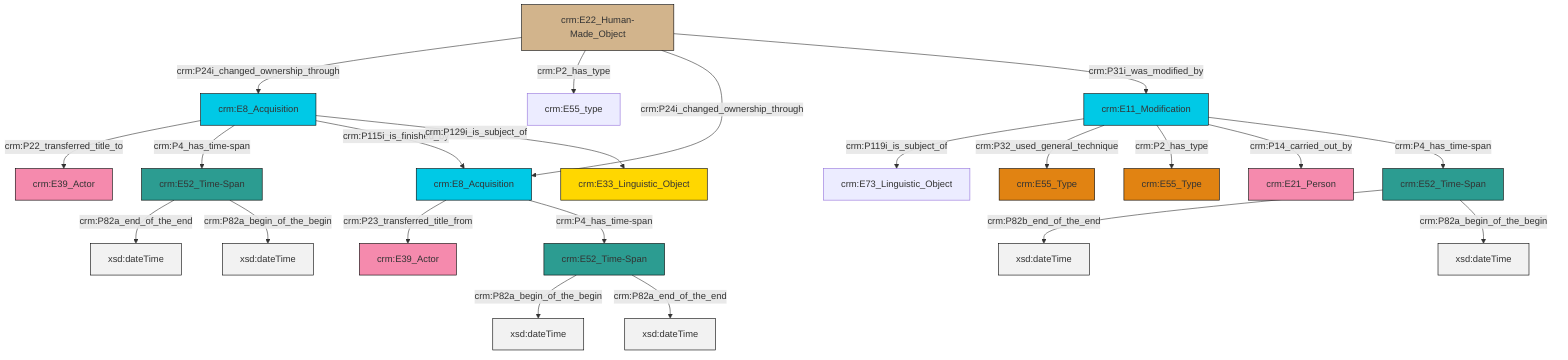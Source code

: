 graph TD
classDef Literal fill:#f2f2f2,stroke:#000000;
classDef CRM_Entity fill:#FFFFFF,stroke:#000000;
classDef Temporal_Entity fill:#00C9E6, stroke:#000000;
classDef Type fill:#E18312, stroke:#000000;
classDef Time-Span fill:#2C9C91, stroke:#000000;
classDef Appellation fill:#FFEB7F, stroke:#000000;
classDef Place fill:#008836, stroke:#000000;
classDef Persistent_Item fill:#B266B2, stroke:#000000;
classDef Conceptual_Object fill:#FFD700, stroke:#000000;
classDef Physical_Thing fill:#D2B48C, stroke:#000000;
classDef Actor fill:#f58aad, stroke:#000000;
classDef PC_Classes fill:#4ce600, stroke:#000000;
classDef Multi fill:#cccccc,stroke:#000000;

0["crm:E11_Modification"]:::Temporal_Entity -->|crm:P119i_is_subject_of| 1["crm:E73_Linguistic_Object"]:::Default
6["crm:E8_Acquisition"]:::Temporal_Entity -->|crm:P22_transferred_title_to| 7["crm:E39_Actor"]:::Actor
6["crm:E8_Acquisition"]:::Temporal_Entity -->|crm:P4_has_time-span| 4["crm:E52_Time-Span"]:::Time-Span
6["crm:E8_Acquisition"]:::Temporal_Entity -->|crm:P115i_is_finished_by| 12["crm:E8_Acquisition"]:::Temporal_Entity
0["crm:E11_Modification"]:::Temporal_Entity -->|crm:P32_used_general_technique| 13["crm:E55_Type"]:::Type
8["crm:E22_Human-Made_Object"]:::Physical_Thing -->|crm:P24i_changed_ownership_through| 6["crm:E8_Acquisition"]:::Temporal_Entity
0["crm:E11_Modification"]:::Temporal_Entity -->|crm:P2_has_type| 15["crm:E55_Type"]:::Type
12["crm:E8_Acquisition"]:::Temporal_Entity -->|crm:P23_transferred_title_from| 19["crm:E39_Actor"]:::Actor
8["crm:E22_Human-Made_Object"]:::Physical_Thing -->|crm:P2_has_type| 20["crm:E55_type"]:::Default
0["crm:E11_Modification"]:::Temporal_Entity -->|crm:P14_carried_out_by| 10["crm:E21_Person"]:::Actor
6["crm:E8_Acquisition"]:::Temporal_Entity -->|crm:P129i_is_subject_of| 23["crm:E33_Linguistic_Object"]:::Conceptual_Object
12["crm:E8_Acquisition"]:::Temporal_Entity -->|crm:P4_has_time-span| 16["crm:E52_Time-Span"]:::Time-Span
16["crm:E52_Time-Span"]:::Time-Span -->|crm:P82a_begin_of_the_begin| 27[xsd:dateTime]:::Literal
0["crm:E11_Modification"]:::Temporal_Entity -->|crm:P4_has_time-span| 2["crm:E52_Time-Span"]:::Time-Span
16["crm:E52_Time-Span"]:::Time-Span -->|crm:P82a_end_of_the_end| 29[xsd:dateTime]:::Literal
4["crm:E52_Time-Span"]:::Time-Span -->|crm:P82a_end_of_the_end| 30[xsd:dateTime]:::Literal
4["crm:E52_Time-Span"]:::Time-Span -->|crm:P82a_begin_of_the_begin| 33[xsd:dateTime]:::Literal
8["crm:E22_Human-Made_Object"]:::Physical_Thing -->|crm:P24i_changed_ownership_through| 12["crm:E8_Acquisition"]:::Temporal_Entity
2["crm:E52_Time-Span"]:::Time-Span -->|crm:P82b_end_of_the_end| 34[xsd:dateTime]:::Literal
8["crm:E22_Human-Made_Object"]:::Physical_Thing -->|crm:P31i_was_modified_by| 0["crm:E11_Modification"]:::Temporal_Entity
2["crm:E52_Time-Span"]:::Time-Span -->|crm:P82a_begin_of_the_begin| 35[xsd:dateTime]:::Literal